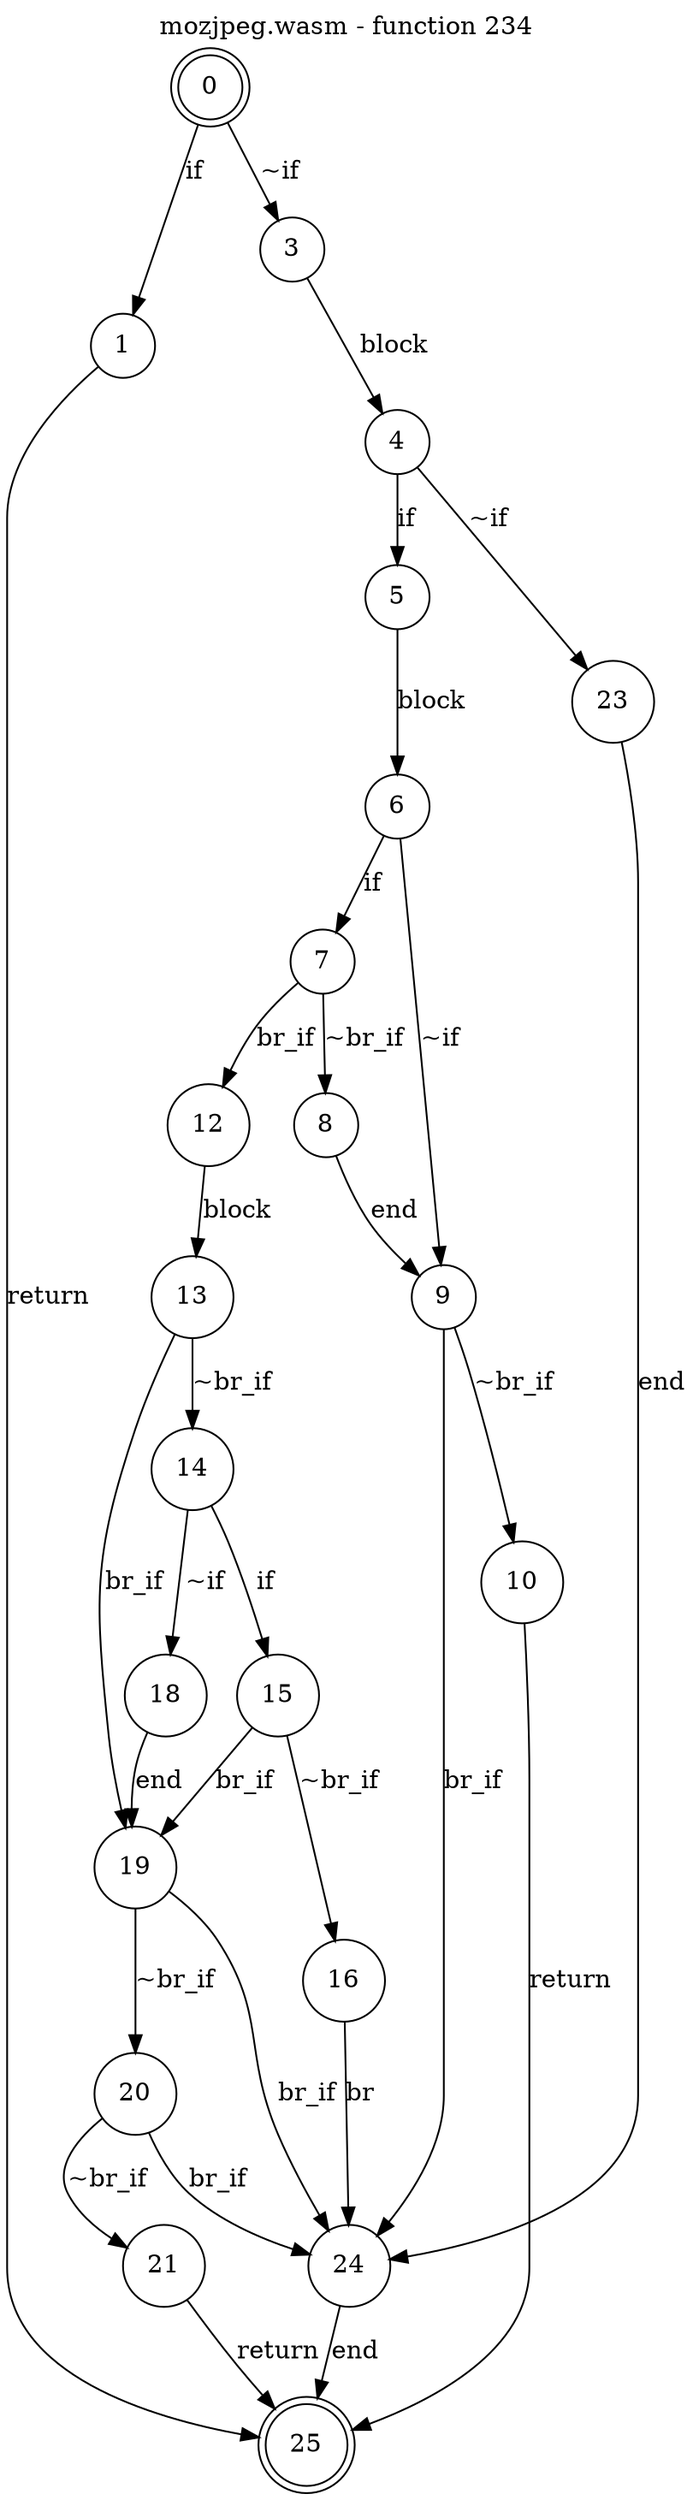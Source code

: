 digraph finite_state_machine {
    label = "mozjpeg.wasm - function 234"
    labelloc =  t
    labelfontsize = 16
    labelfontcolor = black
    labelfontname = "Helvetica"
    node [shape = doublecircle]; 0 25;
    node [shape = circle];
    0 -> 1[label="if"];
    0 -> 3[label="~if"];
    1 -> 25[label="return"];
    3 -> 4[label="block"];
    4 -> 5[label="if"];
    4 -> 23[label="~if"];
    5 -> 6[label="block"];
    6 -> 7[label="if"];
    6 -> 9[label="~if"];
    7 -> 8[label="~br_if"];
    7 -> 12[label="br_if"];
    8 -> 9[label="end"];
    9 -> 10[label="~br_if"];
    9 -> 24[label="br_if"];
    10 -> 25[label="return"];
    12 -> 13[label="block"];
    13 -> 14[label="~br_if"];
    13 -> 19[label="br_if"];
    14 -> 15[label="if"];
    14 -> 18[label="~if"];
    15 -> 16[label="~br_if"];
    15 -> 19[label="br_if"];
    16 -> 24[label="br"];
    18 -> 19[label="end"];
    19 -> 20[label="~br_if"];
    19 -> 24[label="br_if"];
    20 -> 21[label="~br_if"];
    20 -> 24[label="br_if"];
    21 -> 25[label="return"];
    23 -> 24[label="end"];
    24 -> 25[label="end"];
}
